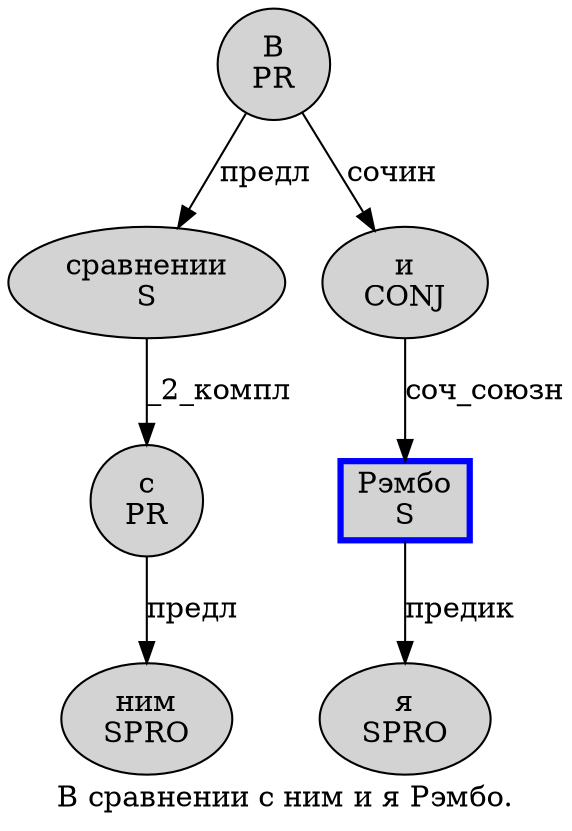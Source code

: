 digraph SENTENCE_3262 {
	graph [label="В сравнении с ним и я Рэмбо."]
	node [style=filled]
		0 [label="В
PR" color="" fillcolor=lightgray penwidth=1 shape=ellipse]
		1 [label="сравнении
S" color="" fillcolor=lightgray penwidth=1 shape=ellipse]
		2 [label="с
PR" color="" fillcolor=lightgray penwidth=1 shape=ellipse]
		3 [label="ним
SPRO" color="" fillcolor=lightgray penwidth=1 shape=ellipse]
		4 [label="и
CONJ" color="" fillcolor=lightgray penwidth=1 shape=ellipse]
		5 [label="я
SPRO" color="" fillcolor=lightgray penwidth=1 shape=ellipse]
		6 [label="Рэмбо
S" color=blue fillcolor=lightgray penwidth=3 shape=box]
			4 -> 6 [label="соч_союзн"]
			0 -> 1 [label="предл"]
			0 -> 4 [label="сочин"]
			1 -> 2 [label="_2_компл"]
			6 -> 5 [label="предик"]
			2 -> 3 [label="предл"]
}